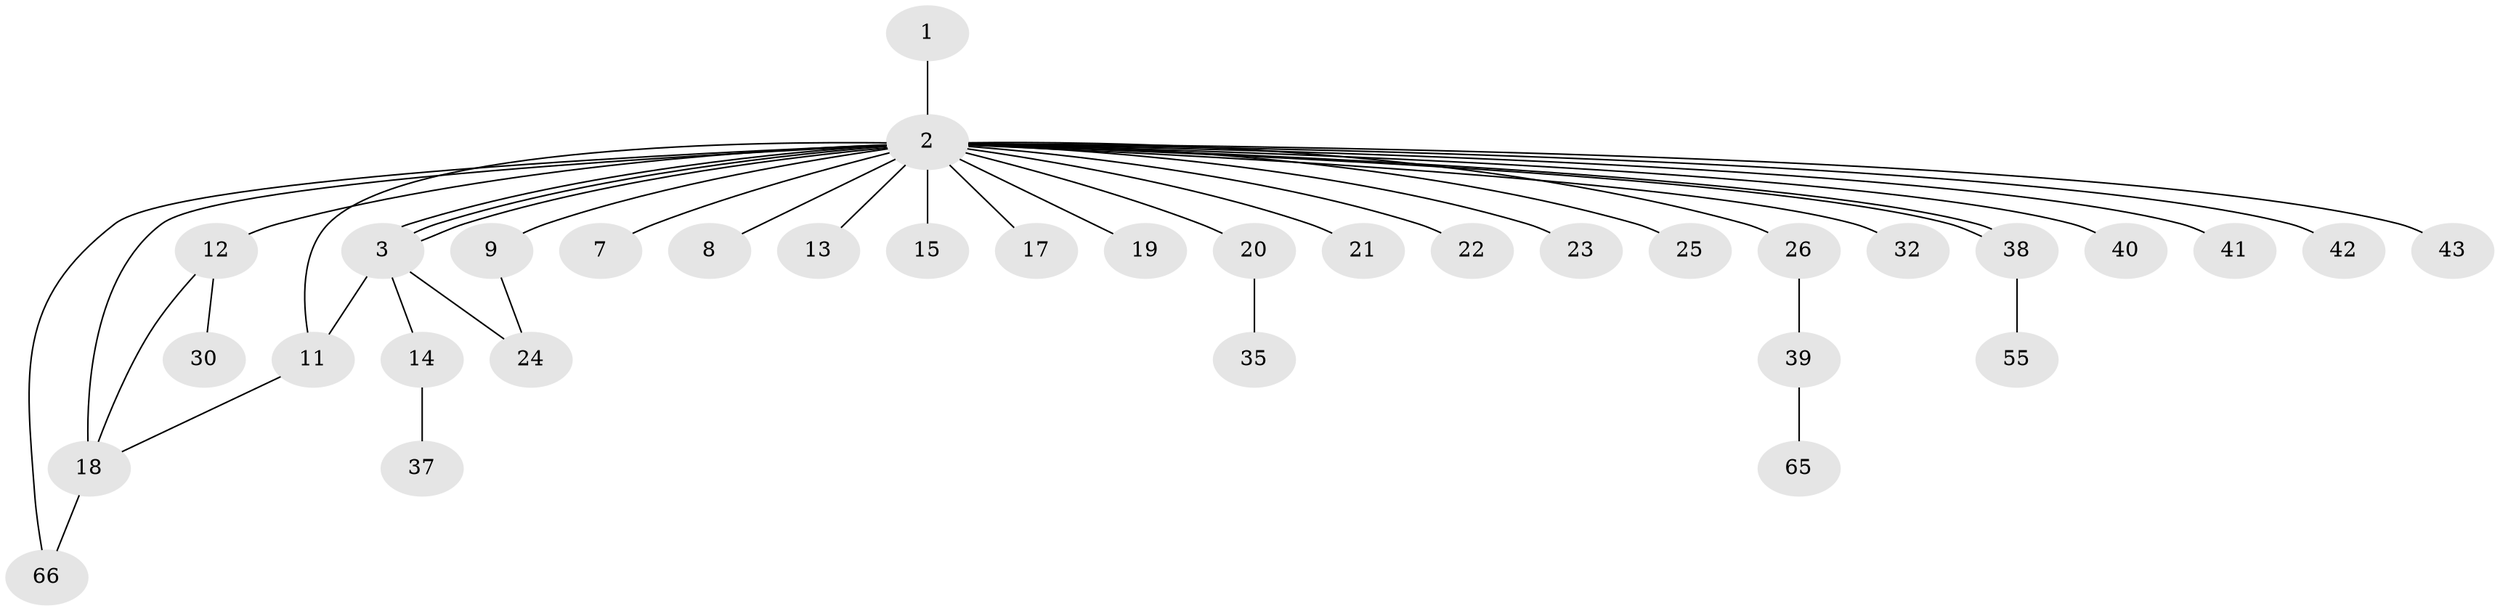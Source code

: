 // original degree distribution, {2: 0.3333333333333333, 34: 0.014492753623188406, 8: 0.014492753623188406, 4: 0.043478260869565216, 10: 0.014492753623188406, 1: 0.42028985507246375, 5: 0.028985507246376812, 7: 0.014492753623188406, 3: 0.11594202898550725}
// Generated by graph-tools (version 1.1) at 2025/18/03/04/25 18:18:29]
// undirected, 34 vertices, 41 edges
graph export_dot {
graph [start="1"]
  node [color=gray90,style=filled];
  1 [super="+27"];
  2 [super="+5+4+31"];
  3 [super="+50+6"];
  7;
  8;
  9 [super="+10"];
  11 [super="+62+51+49+34"];
  12 [super="+29+67+53"];
  13 [super="+63"];
  14 [super="+28"];
  15;
  17;
  18 [super="+44+64"];
  19;
  20;
  21;
  22;
  23;
  24;
  25;
  26 [super="+57+48"];
  30;
  32;
  35;
  37;
  38;
  39;
  40;
  41;
  42 [super="+46"];
  43;
  55;
  65;
  66;
  1 -- 2;
  2 -- 3 [weight=2];
  2 -- 3;
  2 -- 3;
  2 -- 8;
  2 -- 11 [weight=3];
  2 -- 12 [weight=3];
  2 -- 13;
  2 -- 17;
  2 -- 18 [weight=2];
  2 -- 19;
  2 -- 20 [weight=2];
  2 -- 21;
  2 -- 22;
  2 -- 25;
  2 -- 26 [weight=2];
  2 -- 38;
  2 -- 38;
  2 -- 40;
  2 -- 41;
  2 -- 42;
  2 -- 43;
  2 -- 66;
  2 -- 32;
  2 -- 7 [weight=2];
  2 -- 9;
  2 -- 15;
  2 -- 23 [weight=2];
  3 -- 14;
  3 -- 24;
  3 -- 11;
  9 -- 24;
  11 -- 18;
  12 -- 30;
  12 -- 18;
  14 -- 37;
  18 -- 66;
  20 -- 35;
  26 -- 39;
  38 -- 55;
  39 -- 65;
}
